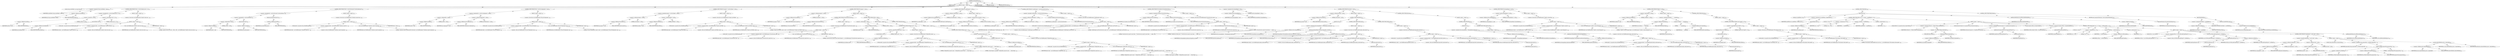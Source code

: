 digraph "validateAndExecute" {  
"111669149709" [label = <(METHOD,validateAndExecute)<SUB>284</SUB>> ]
"115964117004" [label = <(PARAM,this)<SUB>284</SUB>> ]
"25769803791" [label = <(BLOCK,&lt;empty&gt;,&lt;empty&gt;)<SUB>284</SUB>> ]
"94489280514" [label = <(LOCAL,String savedFileExt: java.lang.String)<SUB>285</SUB>> ]
"30064771110" [label = <(&lt;operator&gt;.assignment,String savedFileExt = fileext)<SUB>285</SUB>> ]
"68719476789" [label = <(IDENTIFIER,savedFileExt,String savedFileExt = fileext)<SUB>285</SUB>> ]
"30064771111" [label = <(&lt;operator&gt;.fieldAccess,this.fileext)<SUB>285</SUB>> ]
"68719476790" [label = <(IDENTIFIER,this,String savedFileExt = fileext)> ]
"55834574863" [label = <(FIELD_IDENTIFIER,fileext,fileext)<SUB>285</SUB>> ]
"47244640257" [label = <(CONTROL_STRUCTURE,IF,if (file == null &amp;&amp; filesets.size() == 0))<SUB>287</SUB>> ]
"30064771112" [label = <(&lt;operator&gt;.logicalAnd,file == null &amp;&amp; filesets.size() == 0)<SUB>287</SUB>> ]
"30064771113" [label = <(&lt;operator&gt;.equals,file == null)<SUB>287</SUB>> ]
"30064771114" [label = <(&lt;operator&gt;.fieldAccess,this.file)<SUB>287</SUB>> ]
"68719476791" [label = <(IDENTIFIER,this,file == null)> ]
"55834574864" [label = <(FIELD_IDENTIFIER,file,file)<SUB>287</SUB>> ]
"90194313219" [label = <(LITERAL,null,file == null)<SUB>287</SUB>> ]
"30064771115" [label = <(&lt;operator&gt;.equals,filesets.size() == 0)<SUB>287</SUB>> ]
"30064771116" [label = <(size,this.filesets.size())<SUB>287</SUB>> ]
"30064771117" [label = <(&lt;operator&gt;.fieldAccess,this.filesets)<SUB>287</SUB>> ]
"68719476792" [label = <(IDENTIFIER,this,this.filesets.size())> ]
"55834574865" [label = <(FIELD_IDENTIFIER,filesets,filesets)<SUB>287</SUB>> ]
"90194313220" [label = <(LITERAL,0,filesets.size() == 0)<SUB>287</SUB>> ]
"25769803792" [label = <(BLOCK,&lt;empty&gt;,&lt;empty&gt;)<SUB>287</SUB>> ]
"30064771118" [label = <(&lt;operator&gt;.throw,throw new BuildException(&quot;Specify at least one ...)<SUB>288</SUB>> ]
"25769803793" [label = <(BLOCK,&lt;empty&gt;,&lt;empty&gt;)<SUB>288</SUB>> ]
"94489280515" [label = <(LOCAL,$obj1: org.apache.tools.ant.BuildException)<SUB>288</SUB>> ]
"30064771119" [label = <(&lt;operator&gt;.assignment,$obj1 = new BuildException(&quot;Specify at least on...)<SUB>288</SUB>> ]
"68719476793" [label = <(IDENTIFIER,$obj1,$obj1 = new BuildException(&quot;Specify at least on...)<SUB>288</SUB>> ]
"30064771120" [label = <(&lt;operator&gt;.alloc,new BuildException(&quot;Specify at least one source...)<SUB>288</SUB>> ]
"30064771121" [label = <(&lt;init&gt;,new BuildException(&quot;Specify at least one source...)<SUB>288</SUB>> ]
"68719476794" [label = <(IDENTIFIER,$obj1,new BuildException(&quot;Specify at least one source...)<SUB>288</SUB>> ]
"90194313221" [label = <(LITERAL,&quot;Specify at least one source - a file or a file...,new BuildException(&quot;Specify at least one source...)<SUB>289</SUB>> ]
"68719476795" [label = <(IDENTIFIER,$obj1,&lt;empty&gt;)<SUB>288</SUB>> ]
"47244640258" [label = <(CONTROL_STRUCTURE,IF,if (file != null &amp;&amp; file.exists() &amp;&amp; file.isDirectory()))<SUB>292</SUB>> ]
"30064771122" [label = <(&lt;operator&gt;.logicalAnd,file != null &amp;&amp; file.exists() &amp;&amp; file.isDirecto...)<SUB>292</SUB>> ]
"30064771123" [label = <(&lt;operator&gt;.logicalAnd,file != null &amp;&amp; file.exists())<SUB>292</SUB>> ]
"30064771124" [label = <(&lt;operator&gt;.notEquals,file != null)<SUB>292</SUB>> ]
"30064771125" [label = <(&lt;operator&gt;.fieldAccess,this.file)<SUB>292</SUB>> ]
"68719476796" [label = <(IDENTIFIER,this,file != null)> ]
"55834574866" [label = <(FIELD_IDENTIFIER,file,file)<SUB>292</SUB>> ]
"90194313222" [label = <(LITERAL,null,file != null)<SUB>292</SUB>> ]
"30064771126" [label = <(exists,this.file.exists())<SUB>292</SUB>> ]
"30064771127" [label = <(&lt;operator&gt;.fieldAccess,this.file)<SUB>292</SUB>> ]
"68719476797" [label = <(IDENTIFIER,this,this.file.exists())> ]
"55834574867" [label = <(FIELD_IDENTIFIER,file,file)<SUB>292</SUB>> ]
"30064771128" [label = <(isDirectory,this.file.isDirectory())<SUB>292</SUB>> ]
"30064771129" [label = <(&lt;operator&gt;.fieldAccess,this.file)<SUB>292</SUB>> ]
"68719476798" [label = <(IDENTIFIER,this,this.file.isDirectory())> ]
"55834574868" [label = <(FIELD_IDENTIFIER,file,file)<SUB>292</SUB>> ]
"25769803794" [label = <(BLOCK,&lt;empty&gt;,&lt;empty&gt;)<SUB>292</SUB>> ]
"30064771130" [label = <(&lt;operator&gt;.throw,throw new BuildException(&quot;Checksum cannot be ge...)<SUB>293</SUB>> ]
"25769803795" [label = <(BLOCK,&lt;empty&gt;,&lt;empty&gt;)<SUB>293</SUB>> ]
"94489280516" [label = <(LOCAL,$obj2: org.apache.tools.ant.BuildException)<SUB>293</SUB>> ]
"30064771131" [label = <(&lt;operator&gt;.assignment,$obj2 = new BuildException(&quot;Checksum cannot be ...)<SUB>293</SUB>> ]
"68719476799" [label = <(IDENTIFIER,$obj2,$obj2 = new BuildException(&quot;Checksum cannot be ...)<SUB>293</SUB>> ]
"30064771132" [label = <(&lt;operator&gt;.alloc,new BuildException(&quot;Checksum cannot be generate...)<SUB>293</SUB>> ]
"30064771133" [label = <(&lt;init&gt;,new BuildException(&quot;Checksum cannot be generate...)<SUB>293</SUB>> ]
"68719476800" [label = <(IDENTIFIER,$obj2,new BuildException(&quot;Checksum cannot be generate...)<SUB>293</SUB>> ]
"90194313223" [label = <(LITERAL,&quot;Checksum cannot be generated for directories&quot;,new BuildException(&quot;Checksum cannot be generate...)<SUB>294</SUB>> ]
"68719476801" [label = <(IDENTIFIER,$obj2,&lt;empty&gt;)<SUB>293</SUB>> ]
"47244640259" [label = <(CONTROL_STRUCTURE,IF,if (file != null &amp;&amp; totalproperty != null))<SUB>297</SUB>> ]
"30064771134" [label = <(&lt;operator&gt;.logicalAnd,file != null &amp;&amp; totalproperty != null)<SUB>297</SUB>> ]
"30064771135" [label = <(&lt;operator&gt;.notEquals,file != null)<SUB>297</SUB>> ]
"30064771136" [label = <(&lt;operator&gt;.fieldAccess,this.file)<SUB>297</SUB>> ]
"68719476802" [label = <(IDENTIFIER,this,file != null)> ]
"55834574869" [label = <(FIELD_IDENTIFIER,file,file)<SUB>297</SUB>> ]
"90194313224" [label = <(LITERAL,null,file != null)<SUB>297</SUB>> ]
"30064771137" [label = <(&lt;operator&gt;.notEquals,totalproperty != null)<SUB>297</SUB>> ]
"30064771138" [label = <(&lt;operator&gt;.fieldAccess,this.totalproperty)<SUB>297</SUB>> ]
"68719476803" [label = <(IDENTIFIER,this,totalproperty != null)> ]
"55834574870" [label = <(FIELD_IDENTIFIER,totalproperty,totalproperty)<SUB>297</SUB>> ]
"90194313225" [label = <(LITERAL,null,totalproperty != null)<SUB>297</SUB>> ]
"25769803796" [label = <(BLOCK,&lt;empty&gt;,&lt;empty&gt;)<SUB>297</SUB>> ]
"30064771139" [label = <(&lt;operator&gt;.throw,throw new BuildException(&quot;File and Totalpropert...)<SUB>298</SUB>> ]
"25769803797" [label = <(BLOCK,&lt;empty&gt;,&lt;empty&gt;)<SUB>298</SUB>> ]
"94489280517" [label = <(LOCAL,$obj3: org.apache.tools.ant.BuildException)<SUB>298</SUB>> ]
"30064771140" [label = <(&lt;operator&gt;.assignment,$obj3 = new BuildException(&quot;File and Totalprope...)<SUB>298</SUB>> ]
"68719476804" [label = <(IDENTIFIER,$obj3,$obj3 = new BuildException(&quot;File and Totalprope...)<SUB>298</SUB>> ]
"30064771141" [label = <(&lt;operator&gt;.alloc,new BuildException(&quot;File and Totalproperty cann...)<SUB>298</SUB>> ]
"30064771142" [label = <(&lt;init&gt;,new BuildException(&quot;File and Totalproperty cann...)<SUB>298</SUB>> ]
"68719476805" [label = <(IDENTIFIER,$obj3,new BuildException(&quot;File and Totalproperty cann...)<SUB>298</SUB>> ]
"90194313226" [label = <(LITERAL,&quot;File and Totalproperty cannot co-exist.&quot;,new BuildException(&quot;File and Totalproperty cann...)<SUB>299</SUB>> ]
"68719476806" [label = <(IDENTIFIER,$obj3,&lt;empty&gt;)<SUB>298</SUB>> ]
"47244640260" [label = <(CONTROL_STRUCTURE,IF,if (property != null &amp;&amp; fileext != null))<SUB>302</SUB>> ]
"30064771143" [label = <(&lt;operator&gt;.logicalAnd,property != null &amp;&amp; fileext != null)<SUB>302</SUB>> ]
"30064771144" [label = <(&lt;operator&gt;.notEquals,property != null)<SUB>302</SUB>> ]
"30064771145" [label = <(&lt;operator&gt;.fieldAccess,this.property)<SUB>302</SUB>> ]
"68719476807" [label = <(IDENTIFIER,this,property != null)> ]
"55834574871" [label = <(FIELD_IDENTIFIER,property,property)<SUB>302</SUB>> ]
"90194313227" [label = <(LITERAL,null,property != null)<SUB>302</SUB>> ]
"30064771146" [label = <(&lt;operator&gt;.notEquals,fileext != null)<SUB>302</SUB>> ]
"30064771147" [label = <(&lt;operator&gt;.fieldAccess,this.fileext)<SUB>302</SUB>> ]
"68719476808" [label = <(IDENTIFIER,this,fileext != null)> ]
"55834574872" [label = <(FIELD_IDENTIFIER,fileext,fileext)<SUB>302</SUB>> ]
"90194313228" [label = <(LITERAL,null,fileext != null)<SUB>302</SUB>> ]
"25769803798" [label = <(BLOCK,&lt;empty&gt;,&lt;empty&gt;)<SUB>302</SUB>> ]
"30064771148" [label = <(&lt;operator&gt;.throw,throw new BuildException(&quot;Property and FileExt ...)<SUB>303</SUB>> ]
"25769803799" [label = <(BLOCK,&lt;empty&gt;,&lt;empty&gt;)<SUB>303</SUB>> ]
"94489280518" [label = <(LOCAL,$obj4: org.apache.tools.ant.BuildException)<SUB>303</SUB>> ]
"30064771149" [label = <(&lt;operator&gt;.assignment,$obj4 = new BuildException(&quot;Property and FileEx...)<SUB>303</SUB>> ]
"68719476809" [label = <(IDENTIFIER,$obj4,$obj4 = new BuildException(&quot;Property and FileEx...)<SUB>303</SUB>> ]
"30064771150" [label = <(&lt;operator&gt;.alloc,new BuildException(&quot;Property and FileExt cannot...)<SUB>303</SUB>> ]
"30064771151" [label = <(&lt;init&gt;,new BuildException(&quot;Property and FileExt cannot...)<SUB>303</SUB>> ]
"68719476810" [label = <(IDENTIFIER,$obj4,new BuildException(&quot;Property and FileExt cannot...)<SUB>303</SUB>> ]
"90194313229" [label = <(LITERAL,&quot;Property and FileExt cannot co-exist.&quot;,new BuildException(&quot;Property and FileExt cannot...)<SUB>304</SUB>> ]
"68719476811" [label = <(IDENTIFIER,$obj4,&lt;empty&gt;)<SUB>303</SUB>> ]
"47244640261" [label = <(CONTROL_STRUCTURE,IF,if (property != null))<SUB>307</SUB>> ]
"30064771152" [label = <(&lt;operator&gt;.notEquals,property != null)<SUB>307</SUB>> ]
"30064771153" [label = <(&lt;operator&gt;.fieldAccess,this.property)<SUB>307</SUB>> ]
"68719476812" [label = <(IDENTIFIER,this,property != null)> ]
"55834574873" [label = <(FIELD_IDENTIFIER,property,property)<SUB>307</SUB>> ]
"90194313230" [label = <(LITERAL,null,property != null)<SUB>307</SUB>> ]
"25769803800" [label = <(BLOCK,&lt;empty&gt;,&lt;empty&gt;)<SUB>307</SUB>> ]
"47244640262" [label = <(CONTROL_STRUCTURE,IF,if (this.forceOverwrite))<SUB>308</SUB>> ]
"30064771154" [label = <(&lt;operator&gt;.fieldAccess,this.forceOverwrite)<SUB>308</SUB>> ]
"68719476813" [label = <(IDENTIFIER,this,if (this.forceOverwrite))> ]
"55834574874" [label = <(FIELD_IDENTIFIER,forceOverwrite,forceOverwrite)<SUB>308</SUB>> ]
"25769803801" [label = <(BLOCK,&lt;empty&gt;,&lt;empty&gt;)<SUB>308</SUB>> ]
"30064771155" [label = <(&lt;operator&gt;.throw,throw new BuildException(&quot;ForceOverwrite cannot...)<SUB>309</SUB>> ]
"25769803802" [label = <(BLOCK,&lt;empty&gt;,&lt;empty&gt;)<SUB>309</SUB>> ]
"94489280519" [label = <(LOCAL,$obj5: org.apache.tools.ant.BuildException)<SUB>309</SUB>> ]
"30064771156" [label = <(&lt;operator&gt;.assignment,$obj5 = new BuildException(&quot;ForceOverwrite cann...)<SUB>309</SUB>> ]
"68719476814" [label = <(IDENTIFIER,$obj5,$obj5 = new BuildException(&quot;ForceOverwrite cann...)<SUB>309</SUB>> ]
"30064771157" [label = <(&lt;operator&gt;.alloc,new BuildException(&quot;ForceOverwrite cannot be us...)<SUB>309</SUB>> ]
"30064771158" [label = <(&lt;init&gt;,new BuildException(&quot;ForceOverwrite cannot be us...)<SUB>309</SUB>> ]
"68719476815" [label = <(IDENTIFIER,$obj5,new BuildException(&quot;ForceOverwrite cannot be us...)<SUB>309</SUB>> ]
"90194313231" [label = <(LITERAL,&quot;ForceOverwrite cannot be used when Property is...,new BuildException(&quot;ForceOverwrite cannot be us...)<SUB>310</SUB>> ]
"68719476816" [label = <(IDENTIFIER,$obj5,&lt;empty&gt;)<SUB>309</SUB>> ]
"47244640263" [label = <(CONTROL_STRUCTURE,IF,if (file != null))<SUB>313</SUB>> ]
"30064771159" [label = <(&lt;operator&gt;.notEquals,file != null)<SUB>313</SUB>> ]
"30064771160" [label = <(&lt;operator&gt;.fieldAccess,this.file)<SUB>313</SUB>> ]
"68719476817" [label = <(IDENTIFIER,this,file != null)> ]
"55834574875" [label = <(FIELD_IDENTIFIER,file,file)<SUB>313</SUB>> ]
"90194313232" [label = <(LITERAL,null,file != null)<SUB>313</SUB>> ]
"25769803803" [label = <(BLOCK,&lt;empty&gt;,&lt;empty&gt;)<SUB>313</SUB>> ]
"47244640264" [label = <(CONTROL_STRUCTURE,IF,if (filesets.size() &gt; 0))<SUB>314</SUB>> ]
"30064771161" [label = <(&lt;operator&gt;.greaterThan,filesets.size() &gt; 0)<SUB>314</SUB>> ]
"30064771162" [label = <(size,this.filesets.size())<SUB>314</SUB>> ]
"30064771163" [label = <(&lt;operator&gt;.fieldAccess,this.filesets)<SUB>314</SUB>> ]
"68719476818" [label = <(IDENTIFIER,this,this.filesets.size())> ]
"55834574876" [label = <(FIELD_IDENTIFIER,filesets,filesets)<SUB>314</SUB>> ]
"90194313233" [label = <(LITERAL,0,filesets.size() &gt; 0)<SUB>314</SUB>> ]
"25769803804" [label = <(BLOCK,&lt;empty&gt;,&lt;empty&gt;)<SUB>314</SUB>> ]
"30064771164" [label = <(&lt;operator&gt;.throw,throw new BuildException(&quot;Multiple files cannot...)<SUB>315</SUB>> ]
"25769803805" [label = <(BLOCK,&lt;empty&gt;,&lt;empty&gt;)<SUB>315</SUB>> ]
"94489280520" [label = <(LOCAL,$obj6: org.apache.tools.ant.BuildException)<SUB>315</SUB>> ]
"30064771165" [label = <(&lt;operator&gt;.assignment,$obj6 = new BuildException(&quot;Multiple files cann...)<SUB>315</SUB>> ]
"68719476819" [label = <(IDENTIFIER,$obj6,$obj6 = new BuildException(&quot;Multiple files cann...)<SUB>315</SUB>> ]
"30064771166" [label = <(&lt;operator&gt;.alloc,new BuildException(&quot;Multiple files cannot be us...)<SUB>315</SUB>> ]
"30064771167" [label = <(&lt;init&gt;,new BuildException(&quot;Multiple files cannot be us...)<SUB>315</SUB>> ]
"68719476820" [label = <(IDENTIFIER,$obj6,new BuildException(&quot;Multiple files cannot be us...)<SUB>315</SUB>> ]
"30064771168" [label = <(&lt;operator&gt;.addition,&quot;Multiple files cannot be used &quot; + &quot;when Proper...)<SUB>315</SUB>> ]
"90194313234" [label = <(LITERAL,&quot;Multiple files cannot be used &quot;,&quot;Multiple files cannot be used &quot; + &quot;when Proper...)<SUB>315</SUB>> ]
"90194313235" [label = <(LITERAL,&quot;when Property is specified&quot;,&quot;Multiple files cannot be used &quot; + &quot;when Proper...)<SUB>316</SUB>> ]
"68719476821" [label = <(IDENTIFIER,$obj6,&lt;empty&gt;)<SUB>315</SUB>> ]
"47244640265" [label = <(CONTROL_STRUCTURE,ELSE,else)<SUB>318</SUB>> ]
"25769803806" [label = <(BLOCK,&lt;empty&gt;,&lt;empty&gt;)<SUB>318</SUB>> ]
"47244640266" [label = <(CONTROL_STRUCTURE,IF,if (filesets.size() &gt; 1))<SUB>319</SUB>> ]
"30064771169" [label = <(&lt;operator&gt;.greaterThan,filesets.size() &gt; 1)<SUB>319</SUB>> ]
"30064771170" [label = <(size,this.filesets.size())<SUB>319</SUB>> ]
"30064771171" [label = <(&lt;operator&gt;.fieldAccess,this.filesets)<SUB>319</SUB>> ]
"68719476822" [label = <(IDENTIFIER,this,this.filesets.size())> ]
"55834574877" [label = <(FIELD_IDENTIFIER,filesets,filesets)<SUB>319</SUB>> ]
"90194313236" [label = <(LITERAL,1,filesets.size() &gt; 1)<SUB>319</SUB>> ]
"25769803807" [label = <(BLOCK,&lt;empty&gt;,&lt;empty&gt;)<SUB>319</SUB>> ]
"30064771172" [label = <(&lt;operator&gt;.throw,throw new BuildException(&quot;Multiple files cannot...)<SUB>320</SUB>> ]
"25769803808" [label = <(BLOCK,&lt;empty&gt;,&lt;empty&gt;)<SUB>320</SUB>> ]
"94489280521" [label = <(LOCAL,$obj7: org.apache.tools.ant.BuildException)<SUB>320</SUB>> ]
"30064771173" [label = <(&lt;operator&gt;.assignment,$obj7 = new BuildException(&quot;Multiple files cann...)<SUB>320</SUB>> ]
"68719476823" [label = <(IDENTIFIER,$obj7,$obj7 = new BuildException(&quot;Multiple files cann...)<SUB>320</SUB>> ]
"30064771174" [label = <(&lt;operator&gt;.alloc,new BuildException(&quot;Multiple files cannot be us...)<SUB>320</SUB>> ]
"30064771175" [label = <(&lt;init&gt;,new BuildException(&quot;Multiple files cannot be us...)<SUB>320</SUB>> ]
"68719476824" [label = <(IDENTIFIER,$obj7,new BuildException(&quot;Multiple files cannot be us...)<SUB>320</SUB>> ]
"30064771176" [label = <(&lt;operator&gt;.addition,&quot;Multiple files cannot be used &quot; + &quot;when Proper...)<SUB>320</SUB>> ]
"90194313237" [label = <(LITERAL,&quot;Multiple files cannot be used &quot;,&quot;Multiple files cannot be used &quot; + &quot;when Proper...)<SUB>320</SUB>> ]
"90194313238" [label = <(LITERAL,&quot;when Property is specified&quot;,&quot;Multiple files cannot be used &quot; + &quot;when Proper...)<SUB>321</SUB>> ]
"68719476825" [label = <(IDENTIFIER,$obj7,&lt;empty&gt;)<SUB>320</SUB>> ]
"47244640267" [label = <(CONTROL_STRUCTURE,IF,if (verifyProperty != null))<SUB>326</SUB>> ]
"30064771177" [label = <(&lt;operator&gt;.notEquals,verifyProperty != null)<SUB>326</SUB>> ]
"30064771178" [label = <(&lt;operator&gt;.fieldAccess,this.verifyProperty)<SUB>326</SUB>> ]
"68719476826" [label = <(IDENTIFIER,this,verifyProperty != null)> ]
"55834574878" [label = <(FIELD_IDENTIFIER,verifyProperty,verifyProperty)<SUB>326</SUB>> ]
"90194313239" [label = <(LITERAL,null,verifyProperty != null)<SUB>326</SUB>> ]
"25769803809" [label = <(BLOCK,&lt;empty&gt;,&lt;empty&gt;)<SUB>326</SUB>> ]
"30064771179" [label = <(&lt;operator&gt;.assignment,this.isCondition = true)<SUB>327</SUB>> ]
"30064771180" [label = <(&lt;operator&gt;.fieldAccess,this.isCondition)<SUB>327</SUB>> ]
"68719476827" [label = <(IDENTIFIER,this,this.isCondition = true)> ]
"55834574879" [label = <(FIELD_IDENTIFIER,isCondition,isCondition)<SUB>327</SUB>> ]
"90194313240" [label = <(LITERAL,true,this.isCondition = true)<SUB>327</SUB>> ]
"47244640268" [label = <(CONTROL_STRUCTURE,IF,if (verifyProperty != null &amp;&amp; forceOverwrite))<SUB>330</SUB>> ]
"30064771181" [label = <(&lt;operator&gt;.logicalAnd,verifyProperty != null &amp;&amp; forceOverwrite)<SUB>330</SUB>> ]
"30064771182" [label = <(&lt;operator&gt;.notEquals,verifyProperty != null)<SUB>330</SUB>> ]
"30064771183" [label = <(&lt;operator&gt;.fieldAccess,this.verifyProperty)<SUB>330</SUB>> ]
"68719476828" [label = <(IDENTIFIER,this,verifyProperty != null)> ]
"55834574880" [label = <(FIELD_IDENTIFIER,verifyProperty,verifyProperty)<SUB>330</SUB>> ]
"90194313241" [label = <(LITERAL,null,verifyProperty != null)<SUB>330</SUB>> ]
"30064771184" [label = <(&lt;operator&gt;.fieldAccess,this.forceOverwrite)<SUB>330</SUB>> ]
"68719476829" [label = <(IDENTIFIER,this,verifyProperty != null &amp;&amp; forceOverwrite)> ]
"55834574881" [label = <(FIELD_IDENTIFIER,forceOverwrite,forceOverwrite)<SUB>330</SUB>> ]
"25769803810" [label = <(BLOCK,&lt;empty&gt;,&lt;empty&gt;)<SUB>330</SUB>> ]
"30064771185" [label = <(&lt;operator&gt;.throw,throw new BuildException(&quot;VerifyProperty and Fo...)<SUB>331</SUB>> ]
"25769803811" [label = <(BLOCK,&lt;empty&gt;,&lt;empty&gt;)<SUB>331</SUB>> ]
"94489280522" [label = <(LOCAL,$obj8: org.apache.tools.ant.BuildException)<SUB>331</SUB>> ]
"30064771186" [label = <(&lt;operator&gt;.assignment,$obj8 = new BuildException(&quot;VerifyProperty and ...)<SUB>331</SUB>> ]
"68719476830" [label = <(IDENTIFIER,$obj8,$obj8 = new BuildException(&quot;VerifyProperty and ...)<SUB>331</SUB>> ]
"30064771187" [label = <(&lt;operator&gt;.alloc,new BuildException(&quot;VerifyProperty and ForceOve...)<SUB>331</SUB>> ]
"30064771188" [label = <(&lt;init&gt;,new BuildException(&quot;VerifyProperty and ForceOve...)<SUB>331</SUB>> ]
"68719476831" [label = <(IDENTIFIER,$obj8,new BuildException(&quot;VerifyProperty and ForceOve...)<SUB>331</SUB>> ]
"90194313242" [label = <(LITERAL,&quot;VerifyProperty and ForceOverwrite cannot co-ex...,new BuildException(&quot;VerifyProperty and ForceOve...)<SUB>332</SUB>> ]
"68719476832" [label = <(IDENTIFIER,$obj8,&lt;empty&gt;)<SUB>331</SUB>> ]
"47244640269" [label = <(CONTROL_STRUCTURE,IF,if (isCondition &amp;&amp; forceOverwrite))<SUB>335</SUB>> ]
"30064771189" [label = <(&lt;operator&gt;.logicalAnd,isCondition &amp;&amp; forceOverwrite)<SUB>335</SUB>> ]
"30064771190" [label = <(&lt;operator&gt;.fieldAccess,this.isCondition)<SUB>335</SUB>> ]
"68719476833" [label = <(IDENTIFIER,this,isCondition &amp;&amp; forceOverwrite)> ]
"55834574882" [label = <(FIELD_IDENTIFIER,isCondition,isCondition)<SUB>335</SUB>> ]
"30064771191" [label = <(&lt;operator&gt;.fieldAccess,this.forceOverwrite)<SUB>335</SUB>> ]
"68719476834" [label = <(IDENTIFIER,this,isCondition &amp;&amp; forceOverwrite)> ]
"55834574883" [label = <(FIELD_IDENTIFIER,forceOverwrite,forceOverwrite)<SUB>335</SUB>> ]
"25769803812" [label = <(BLOCK,&lt;empty&gt;,&lt;empty&gt;)<SUB>335</SUB>> ]
"30064771192" [label = <(&lt;operator&gt;.throw,throw new BuildException(&quot;ForceOverwrite cannot...)<SUB>336</SUB>> ]
"25769803813" [label = <(BLOCK,&lt;empty&gt;,&lt;empty&gt;)<SUB>336</SUB>> ]
"94489280523" [label = <(LOCAL,$obj9: org.apache.tools.ant.BuildException)<SUB>336</SUB>> ]
"30064771193" [label = <(&lt;operator&gt;.assignment,$obj9 = new BuildException(&quot;ForceOverwrite cann...)<SUB>336</SUB>> ]
"68719476835" [label = <(IDENTIFIER,$obj9,$obj9 = new BuildException(&quot;ForceOverwrite cann...)<SUB>336</SUB>> ]
"30064771194" [label = <(&lt;operator&gt;.alloc,new BuildException(&quot;ForceOverwrite cannot be us...)<SUB>336</SUB>> ]
"30064771195" [label = <(&lt;init&gt;,new BuildException(&quot;ForceOverwrite cannot be us...)<SUB>336</SUB>> ]
"68719476836" [label = <(IDENTIFIER,$obj9,new BuildException(&quot;ForceOverwrite cannot be us...)<SUB>336</SUB>> ]
"30064771196" [label = <(&lt;operator&gt;.addition,&quot;ForceOverwrite cannot be used when &quot; + &quot;condit...)<SUB>336</SUB>> ]
"90194313243" [label = <(LITERAL,&quot;ForceOverwrite cannot be used when &quot;,&quot;ForceOverwrite cannot be used when &quot; + &quot;condit...)<SUB>336</SUB>> ]
"90194313244" [label = <(LITERAL,&quot;conditions are being used.&quot;,&quot;ForceOverwrite cannot be used when &quot; + &quot;condit...)<SUB>337</SUB>> ]
"68719476837" [label = <(IDENTIFIER,$obj9,&lt;empty&gt;)<SUB>336</SUB>> ]
"30064771197" [label = <(&lt;operator&gt;.assignment,this.messageDigest = null)<SUB>340</SUB>> ]
"30064771198" [label = <(&lt;operator&gt;.fieldAccess,this.messageDigest)<SUB>340</SUB>> ]
"68719476838" [label = <(IDENTIFIER,this,this.messageDigest = null)> ]
"55834574884" [label = <(FIELD_IDENTIFIER,messageDigest,messageDigest)<SUB>340</SUB>> ]
"90194313245" [label = <(LITERAL,null,this.messageDigest = null)<SUB>340</SUB>> ]
"47244640270" [label = <(CONTROL_STRUCTURE,IF,if (provider != null))<SUB>341</SUB>> ]
"30064771199" [label = <(&lt;operator&gt;.notEquals,provider != null)<SUB>341</SUB>> ]
"30064771200" [label = <(&lt;operator&gt;.fieldAccess,this.provider)<SUB>341</SUB>> ]
"68719476839" [label = <(IDENTIFIER,this,provider != null)> ]
"55834574885" [label = <(FIELD_IDENTIFIER,provider,provider)<SUB>341</SUB>> ]
"90194313246" [label = <(LITERAL,null,provider != null)<SUB>341</SUB>> ]
"25769803814" [label = <(BLOCK,&lt;empty&gt;,&lt;empty&gt;)<SUB>341</SUB>> ]
"47244640271" [label = <(CONTROL_STRUCTURE,TRY,try)<SUB>342</SUB>> ]
"25769803815" [label = <(BLOCK,try,try)<SUB>342</SUB>> ]
"30064771201" [label = <(&lt;operator&gt;.assignment,this.messageDigest = MessageDigest.getInstance(...)<SUB>343</SUB>> ]
"30064771202" [label = <(&lt;operator&gt;.fieldAccess,this.messageDigest)<SUB>343</SUB>> ]
"68719476840" [label = <(IDENTIFIER,this,this.messageDigest = MessageDigest.getInstance(...)> ]
"55834574886" [label = <(FIELD_IDENTIFIER,messageDigest,messageDigest)<SUB>343</SUB>> ]
"30064771203" [label = <(getInstance,MessageDigest.getInstance(algorithm, provider))<SUB>343</SUB>> ]
"68719476841" [label = <(IDENTIFIER,MessageDigest,MessageDigest.getInstance(algorithm, provider))<SUB>343</SUB>> ]
"30064771204" [label = <(&lt;operator&gt;.fieldAccess,this.algorithm)<SUB>343</SUB>> ]
"68719476842" [label = <(IDENTIFIER,this,MessageDigest.getInstance(algorithm, provider))> ]
"55834574887" [label = <(FIELD_IDENTIFIER,algorithm,algorithm)<SUB>343</SUB>> ]
"30064771205" [label = <(&lt;operator&gt;.fieldAccess,this.provider)<SUB>343</SUB>> ]
"68719476843" [label = <(IDENTIFIER,this,MessageDigest.getInstance(algorithm, provider))> ]
"55834574888" [label = <(FIELD_IDENTIFIER,provider,provider)<SUB>343</SUB>> ]
"47244640272" [label = <(CONTROL_STRUCTURE,CATCH,catch)<SUB>344</SUB>> ]
"25769803816" [label = <(BLOCK,&lt;empty&gt;,&lt;empty&gt;)<SUB>344</SUB>> ]
"30064771206" [label = <(&lt;operator&gt;.throw,throw new BuildException(noalgo, getLocation());)<SUB>345</SUB>> ]
"25769803817" [label = <(BLOCK,&lt;empty&gt;,&lt;empty&gt;)<SUB>345</SUB>> ]
"94489280524" [label = <(LOCAL,$obj10: org.apache.tools.ant.BuildException)<SUB>345</SUB>> ]
"30064771207" [label = <(&lt;operator&gt;.assignment,$obj10 = new BuildException(noalgo, getLocation()))<SUB>345</SUB>> ]
"68719476844" [label = <(IDENTIFIER,$obj10,$obj10 = new BuildException(noalgo, getLocation()))<SUB>345</SUB>> ]
"30064771208" [label = <(&lt;operator&gt;.alloc,new BuildException(noalgo, getLocation()))<SUB>345</SUB>> ]
"30064771209" [label = <(&lt;init&gt;,new BuildException(noalgo, getLocation()))<SUB>345</SUB>> ]
"68719476845" [label = <(IDENTIFIER,$obj10,new BuildException(noalgo, getLocation()))<SUB>345</SUB>> ]
"68719476846" [label = <(IDENTIFIER,noalgo,new BuildException(noalgo, getLocation()))<SUB>345</SUB>> ]
"30064771210" [label = <(getLocation,getLocation())<SUB>345</SUB>> ]
"68719476749" [label = <(IDENTIFIER,this,getLocation())<SUB>345</SUB>> ]
"68719476847" [label = <(IDENTIFIER,$obj10,&lt;empty&gt;)<SUB>345</SUB>> ]
"47244640273" [label = <(CONTROL_STRUCTURE,CATCH,catch)<SUB>346</SUB>> ]
"25769803818" [label = <(BLOCK,&lt;empty&gt;,&lt;empty&gt;)<SUB>346</SUB>> ]
"30064771211" [label = <(&lt;operator&gt;.throw,throw new BuildException(noprovider, getLocatio...)<SUB>347</SUB>> ]
"25769803819" [label = <(BLOCK,&lt;empty&gt;,&lt;empty&gt;)<SUB>347</SUB>> ]
"94489280525" [label = <(LOCAL,$obj11: org.apache.tools.ant.BuildException)<SUB>347</SUB>> ]
"30064771212" [label = <(&lt;operator&gt;.assignment,$obj11 = new BuildException(noprovider, getLoca...)<SUB>347</SUB>> ]
"68719476848" [label = <(IDENTIFIER,$obj11,$obj11 = new BuildException(noprovider, getLoca...)<SUB>347</SUB>> ]
"30064771213" [label = <(&lt;operator&gt;.alloc,new BuildException(noprovider, getLocation()))<SUB>347</SUB>> ]
"30064771214" [label = <(&lt;init&gt;,new BuildException(noprovider, getLocation()))<SUB>347</SUB>> ]
"68719476849" [label = <(IDENTIFIER,$obj11,new BuildException(noprovider, getLocation()))<SUB>347</SUB>> ]
"68719476850" [label = <(IDENTIFIER,noprovider,new BuildException(noprovider, getLocation()))<SUB>347</SUB>> ]
"30064771215" [label = <(getLocation,getLocation())<SUB>347</SUB>> ]
"68719476750" [label = <(IDENTIFIER,this,getLocation())<SUB>347</SUB>> ]
"68719476851" [label = <(IDENTIFIER,$obj11,&lt;empty&gt;)<SUB>347</SUB>> ]
"47244640274" [label = <(CONTROL_STRUCTURE,ELSE,else)<SUB>349</SUB>> ]
"25769803820" [label = <(BLOCK,&lt;empty&gt;,&lt;empty&gt;)<SUB>349</SUB>> ]
"47244640275" [label = <(CONTROL_STRUCTURE,TRY,try)<SUB>350</SUB>> ]
"25769803821" [label = <(BLOCK,try,try)<SUB>350</SUB>> ]
"30064771216" [label = <(&lt;operator&gt;.assignment,this.messageDigest = MessageDigest.getInstance(...)<SUB>351</SUB>> ]
"30064771217" [label = <(&lt;operator&gt;.fieldAccess,this.messageDigest)<SUB>351</SUB>> ]
"68719476852" [label = <(IDENTIFIER,this,this.messageDigest = MessageDigest.getInstance(...)> ]
"55834574889" [label = <(FIELD_IDENTIFIER,messageDigest,messageDigest)<SUB>351</SUB>> ]
"30064771218" [label = <(getInstance,MessageDigest.getInstance(algorithm))<SUB>351</SUB>> ]
"68719476853" [label = <(IDENTIFIER,MessageDigest,MessageDigest.getInstance(algorithm))<SUB>351</SUB>> ]
"30064771219" [label = <(&lt;operator&gt;.fieldAccess,this.algorithm)<SUB>351</SUB>> ]
"68719476854" [label = <(IDENTIFIER,this,MessageDigest.getInstance(algorithm))> ]
"55834574890" [label = <(FIELD_IDENTIFIER,algorithm,algorithm)<SUB>351</SUB>> ]
"47244640276" [label = <(CONTROL_STRUCTURE,CATCH,catch)<SUB>352</SUB>> ]
"25769803822" [label = <(BLOCK,&lt;empty&gt;,&lt;empty&gt;)<SUB>352</SUB>> ]
"30064771220" [label = <(&lt;operator&gt;.throw,throw new BuildException(noalgo, getLocation());)<SUB>353</SUB>> ]
"25769803823" [label = <(BLOCK,&lt;empty&gt;,&lt;empty&gt;)<SUB>353</SUB>> ]
"94489280526" [label = <(LOCAL,$obj12: org.apache.tools.ant.BuildException)<SUB>353</SUB>> ]
"30064771221" [label = <(&lt;operator&gt;.assignment,$obj12 = new BuildException(noalgo, getLocation()))<SUB>353</SUB>> ]
"68719476855" [label = <(IDENTIFIER,$obj12,$obj12 = new BuildException(noalgo, getLocation()))<SUB>353</SUB>> ]
"30064771222" [label = <(&lt;operator&gt;.alloc,new BuildException(noalgo, getLocation()))<SUB>353</SUB>> ]
"30064771223" [label = <(&lt;init&gt;,new BuildException(noalgo, getLocation()))<SUB>353</SUB>> ]
"68719476856" [label = <(IDENTIFIER,$obj12,new BuildException(noalgo, getLocation()))<SUB>353</SUB>> ]
"68719476857" [label = <(IDENTIFIER,noalgo,new BuildException(noalgo, getLocation()))<SUB>353</SUB>> ]
"30064771224" [label = <(getLocation,getLocation())<SUB>353</SUB>> ]
"68719476751" [label = <(IDENTIFIER,this,getLocation())<SUB>353</SUB>> ]
"68719476858" [label = <(IDENTIFIER,$obj12,&lt;empty&gt;)<SUB>353</SUB>> ]
"47244640277" [label = <(CONTROL_STRUCTURE,IF,if (messageDigest == null))<SUB>357</SUB>> ]
"30064771225" [label = <(&lt;operator&gt;.equals,messageDigest == null)<SUB>357</SUB>> ]
"30064771226" [label = <(&lt;operator&gt;.fieldAccess,this.messageDigest)<SUB>357</SUB>> ]
"68719476859" [label = <(IDENTIFIER,this,messageDigest == null)> ]
"55834574891" [label = <(FIELD_IDENTIFIER,messageDigest,messageDigest)<SUB>357</SUB>> ]
"90194313247" [label = <(LITERAL,null,messageDigest == null)<SUB>357</SUB>> ]
"25769803824" [label = <(BLOCK,&lt;empty&gt;,&lt;empty&gt;)<SUB>357</SUB>> ]
"30064771227" [label = <(&lt;operator&gt;.throw,throw new BuildException(&quot;Unable to create Mess...)<SUB>358</SUB>> ]
"25769803825" [label = <(BLOCK,&lt;empty&gt;,&lt;empty&gt;)<SUB>358</SUB>> ]
"94489280527" [label = <(LOCAL,$obj13: org.apache.tools.ant.BuildException)<SUB>358</SUB>> ]
"30064771228" [label = <(&lt;operator&gt;.assignment,$obj13 = new BuildException(&quot;Unable to create M...)<SUB>358</SUB>> ]
"68719476860" [label = <(IDENTIFIER,$obj13,$obj13 = new BuildException(&quot;Unable to create M...)<SUB>358</SUB>> ]
"30064771229" [label = <(&lt;operator&gt;.alloc,new BuildException(&quot;Unable to create Message Di...)<SUB>358</SUB>> ]
"30064771230" [label = <(&lt;init&gt;,new BuildException(&quot;Unable to create Message Di...)<SUB>358</SUB>> ]
"68719476861" [label = <(IDENTIFIER,$obj13,new BuildException(&quot;Unable to create Message Di...)<SUB>358</SUB>> ]
"90194313248" [label = <(LITERAL,&quot;Unable to create Message Digest&quot;,new BuildException(&quot;Unable to create Message Di...)<SUB>358</SUB>> ]
"30064771231" [label = <(getLocation,getLocation())<SUB>359</SUB>> ]
"68719476752" [label = <(IDENTIFIER,this,getLocation())<SUB>359</SUB>> ]
"68719476862" [label = <(IDENTIFIER,$obj13,&lt;empty&gt;)<SUB>358</SUB>> ]
"47244640278" [label = <(CONTROL_STRUCTURE,IF,if (fileext == null))<SUB>362</SUB>> ]
"30064771232" [label = <(&lt;operator&gt;.equals,fileext == null)<SUB>362</SUB>> ]
"30064771233" [label = <(&lt;operator&gt;.fieldAccess,this.fileext)<SUB>362</SUB>> ]
"68719476863" [label = <(IDENTIFIER,this,fileext == null)> ]
"55834574892" [label = <(FIELD_IDENTIFIER,fileext,fileext)<SUB>362</SUB>> ]
"90194313249" [label = <(LITERAL,null,fileext == null)<SUB>362</SUB>> ]
"25769803826" [label = <(BLOCK,&lt;empty&gt;,&lt;empty&gt;)<SUB>362</SUB>> ]
"30064771234" [label = <(&lt;operator&gt;.assignment,this.fileext = &quot;.&quot; + algorithm)<SUB>363</SUB>> ]
"30064771235" [label = <(&lt;operator&gt;.fieldAccess,this.fileext)<SUB>363</SUB>> ]
"68719476864" [label = <(IDENTIFIER,this,this.fileext = &quot;.&quot; + algorithm)> ]
"55834574893" [label = <(FIELD_IDENTIFIER,fileext,fileext)<SUB>363</SUB>> ]
"30064771236" [label = <(&lt;operator&gt;.addition,&quot;.&quot; + algorithm)<SUB>363</SUB>> ]
"90194313250" [label = <(LITERAL,&quot;.&quot;,&quot;.&quot; + algorithm)<SUB>363</SUB>> ]
"30064771237" [label = <(&lt;operator&gt;.fieldAccess,this.algorithm)<SUB>363</SUB>> ]
"68719476865" [label = <(IDENTIFIER,this,&quot;.&quot; + algorithm)> ]
"55834574894" [label = <(FIELD_IDENTIFIER,algorithm,algorithm)<SUB>363</SUB>> ]
"47244640279" [label = <(CONTROL_STRUCTURE,ELSE,else)<SUB>364</SUB>> ]
"25769803827" [label = <(BLOCK,&lt;empty&gt;,&lt;empty&gt;)<SUB>364</SUB>> ]
"47244640280" [label = <(CONTROL_STRUCTURE,IF,if (fileext.trim().length() == 0))<SUB>364</SUB>> ]
"30064771238" [label = <(&lt;operator&gt;.equals,fileext.trim().length() == 0)<SUB>364</SUB>> ]
"30064771239" [label = <(length,this.fileext.trim().length())<SUB>364</SUB>> ]
"30064771240" [label = <(trim,this.fileext.trim())<SUB>364</SUB>> ]
"30064771241" [label = <(&lt;operator&gt;.fieldAccess,this.fileext)<SUB>364</SUB>> ]
"68719476866" [label = <(IDENTIFIER,this,this.fileext.trim())> ]
"55834574895" [label = <(FIELD_IDENTIFIER,fileext,fileext)<SUB>364</SUB>> ]
"90194313251" [label = <(LITERAL,0,fileext.trim().length() == 0)<SUB>364</SUB>> ]
"25769803828" [label = <(BLOCK,&lt;empty&gt;,&lt;empty&gt;)<SUB>364</SUB>> ]
"30064771242" [label = <(&lt;operator&gt;.throw,throw new BuildException(&quot;File extension when s...)<SUB>365</SUB>> ]
"25769803829" [label = <(BLOCK,&lt;empty&gt;,&lt;empty&gt;)<SUB>365</SUB>> ]
"94489280528" [label = <(LOCAL,$obj14: org.apache.tools.ant.BuildException)<SUB>365</SUB>> ]
"30064771243" [label = <(&lt;operator&gt;.assignment,$obj14 = new BuildException(&quot;File extension whe...)<SUB>365</SUB>> ]
"68719476867" [label = <(IDENTIFIER,$obj14,$obj14 = new BuildException(&quot;File extension whe...)<SUB>365</SUB>> ]
"30064771244" [label = <(&lt;operator&gt;.alloc,new BuildException(&quot;File extension when specifi...)<SUB>365</SUB>> ]
"30064771245" [label = <(&lt;init&gt;,new BuildException(&quot;File extension when specifi...)<SUB>365</SUB>> ]
"68719476868" [label = <(IDENTIFIER,$obj14,new BuildException(&quot;File extension when specifi...)<SUB>365</SUB>> ]
"90194313252" [label = <(LITERAL,&quot;File extension when specified must not be an e...,new BuildException(&quot;File extension when specifi...)<SUB>366</SUB>> ]
"68719476869" [label = <(IDENTIFIER,$obj14,&lt;empty&gt;)<SUB>365</SUB>> ]
"47244640281" [label = <(CONTROL_STRUCTURE,TRY,try)<SUB>369</SUB>> ]
"25769803830" [label = <(BLOCK,try,try)<SUB>369</SUB>> ]
"94489280529" [label = <(LOCAL,int sizeofFileSet: int)<SUB>370</SUB>> ]
"30064771246" [label = <(&lt;operator&gt;.assignment,int sizeofFileSet = filesets.size())<SUB>370</SUB>> ]
"68719476870" [label = <(IDENTIFIER,sizeofFileSet,int sizeofFileSet = filesets.size())<SUB>370</SUB>> ]
"30064771247" [label = <(size,this.filesets.size())<SUB>370</SUB>> ]
"30064771248" [label = <(&lt;operator&gt;.fieldAccess,this.filesets)<SUB>370</SUB>> ]
"68719476871" [label = <(IDENTIFIER,this,this.filesets.size())> ]
"55834574896" [label = <(FIELD_IDENTIFIER,filesets,filesets)<SUB>370</SUB>> ]
"47244640282" [label = <(CONTROL_STRUCTURE,FOR,for (int i = 0; Some(i &lt; sizeofFileSet); i++))<SUB>371</SUB>> ]
"94489280530" [label = <(LOCAL,int i: int)<SUB>371</SUB>> ]
"30064771249" [label = <(&lt;operator&gt;.assignment,int i = 0)<SUB>371</SUB>> ]
"68719476872" [label = <(IDENTIFIER,i,int i = 0)<SUB>371</SUB>> ]
"90194313253" [label = <(LITERAL,0,int i = 0)<SUB>371</SUB>> ]
"30064771250" [label = <(&lt;operator&gt;.lessThan,i &lt; sizeofFileSet)<SUB>371</SUB>> ]
"68719476873" [label = <(IDENTIFIER,i,i &lt; sizeofFileSet)<SUB>371</SUB>> ]
"68719476874" [label = <(IDENTIFIER,sizeofFileSet,i &lt; sizeofFileSet)<SUB>371</SUB>> ]
"30064771251" [label = <(&lt;operator&gt;.postIncrement,i++)<SUB>371</SUB>> ]
"68719476875" [label = <(IDENTIFIER,i,i++)<SUB>371</SUB>> ]
"25769803831" [label = <(BLOCK,&lt;empty&gt;,&lt;empty&gt;)<SUB>371</SUB>> ]
"94489280531" [label = <(LOCAL,FileSet fs: org.apache.tools.ant.types.FileSet)<SUB>372</SUB>> ]
"30064771252" [label = <(&lt;operator&gt;.assignment,FileSet fs = (FileSet) filesets.elementAt(i))<SUB>372</SUB>> ]
"68719476876" [label = <(IDENTIFIER,fs,FileSet fs = (FileSet) filesets.elementAt(i))<SUB>372</SUB>> ]
"30064771253" [label = <(&lt;operator&gt;.cast,(FileSet) filesets.elementAt(i))<SUB>372</SUB>> ]
"180388626432" [label = <(TYPE_REF,FileSet,FileSet)<SUB>372</SUB>> ]
"30064771254" [label = <(elementAt,this.filesets.elementAt(i))<SUB>372</SUB>> ]
"30064771255" [label = <(&lt;operator&gt;.fieldAccess,this.filesets)<SUB>372</SUB>> ]
"68719476877" [label = <(IDENTIFIER,this,this.filesets.elementAt(i))> ]
"55834574897" [label = <(FIELD_IDENTIFIER,filesets,filesets)<SUB>372</SUB>> ]
"68719476878" [label = <(IDENTIFIER,i,this.filesets.elementAt(i))<SUB>372</SUB>> ]
"94489280532" [label = <(LOCAL,DirectoryScanner ds: org.apache.tools.ant.DirectoryScanner)<SUB>373</SUB>> ]
"30064771256" [label = <(&lt;operator&gt;.assignment,DirectoryScanner ds = fs.getDirectoryScanner(ge...)<SUB>373</SUB>> ]
"68719476879" [label = <(IDENTIFIER,ds,DirectoryScanner ds = fs.getDirectoryScanner(ge...)<SUB>373</SUB>> ]
"30064771257" [label = <(getDirectoryScanner,getDirectoryScanner(getProject()))<SUB>373</SUB>> ]
"68719476880" [label = <(IDENTIFIER,fs,getDirectoryScanner(getProject()))<SUB>373</SUB>> ]
"30064771258" [label = <(getProject,getProject())<SUB>373</SUB>> ]
"68719476753" [label = <(IDENTIFIER,this,getProject())<SUB>373</SUB>> ]
"94489280533" [label = <(LOCAL,String[] srcFiles: java.lang.String[])<SUB>374</SUB>> ]
"30064771259" [label = <(&lt;operator&gt;.assignment,String[] srcFiles = ds.getIncludedFiles())<SUB>374</SUB>> ]
"68719476881" [label = <(IDENTIFIER,srcFiles,String[] srcFiles = ds.getIncludedFiles())<SUB>374</SUB>> ]
"30064771260" [label = <(getIncludedFiles,getIncludedFiles())<SUB>374</SUB>> ]
"68719476882" [label = <(IDENTIFIER,ds,getIncludedFiles())<SUB>374</SUB>> ]
"47244640283" [label = <(CONTROL_STRUCTURE,FOR,for (int j = 0; Some(j &lt; srcFiles.length); j++))<SUB>375</SUB>> ]
"94489280534" [label = <(LOCAL,int j: int)<SUB>375</SUB>> ]
"30064771261" [label = <(&lt;operator&gt;.assignment,int j = 0)<SUB>375</SUB>> ]
"68719476883" [label = <(IDENTIFIER,j,int j = 0)<SUB>375</SUB>> ]
"90194313254" [label = <(LITERAL,0,int j = 0)<SUB>375</SUB>> ]
"30064771262" [label = <(&lt;operator&gt;.lessThan,j &lt; srcFiles.length)<SUB>375</SUB>> ]
"68719476884" [label = <(IDENTIFIER,j,j &lt; srcFiles.length)<SUB>375</SUB>> ]
"30064771263" [label = <(&lt;operator&gt;.fieldAccess,srcFiles.length)<SUB>375</SUB>> ]
"68719476885" [label = <(IDENTIFIER,srcFiles,j &lt; srcFiles.length)<SUB>375</SUB>> ]
"55834574898" [label = <(FIELD_IDENTIFIER,length,length)<SUB>375</SUB>> ]
"30064771264" [label = <(&lt;operator&gt;.postIncrement,j++)<SUB>375</SUB>> ]
"68719476886" [label = <(IDENTIFIER,j,j++)<SUB>375</SUB>> ]
"25769803832" [label = <(BLOCK,&lt;empty&gt;,&lt;empty&gt;)<SUB>375</SUB>> ]
"94489280535" [label = <(LOCAL,File src: java.io.File)<SUB>376</SUB>> ]
"30064771265" [label = <(&lt;operator&gt;.assignment,File src = new File(fs.getDir(getProject()), sr...)<SUB>376</SUB>> ]
"68719476887" [label = <(IDENTIFIER,src,File src = new File(fs.getDir(getProject()), sr...)<SUB>376</SUB>> ]
"30064771266" [label = <(&lt;operator&gt;.alloc,new File(fs.getDir(getProject()), srcFiles[j]))<SUB>376</SUB>> ]
"30064771267" [label = <(&lt;init&gt;,new File(fs.getDir(getProject()), srcFiles[j]))<SUB>376</SUB>> ]
"68719476888" [label = <(IDENTIFIER,src,new File(fs.getDir(getProject()), srcFiles[j]))<SUB>376</SUB>> ]
"30064771268" [label = <(getDir,getDir(getProject()))<SUB>376</SUB>> ]
"68719476889" [label = <(IDENTIFIER,fs,getDir(getProject()))<SUB>376</SUB>> ]
"30064771269" [label = <(getProject,getProject())<SUB>376</SUB>> ]
"68719476754" [label = <(IDENTIFIER,this,getProject())<SUB>376</SUB>> ]
"30064771270" [label = <(&lt;operator&gt;.indexAccess,srcFiles[j])<SUB>376</SUB>> ]
"68719476890" [label = <(IDENTIFIER,srcFiles,new File(fs.getDir(getProject()), srcFiles[j]))<SUB>376</SUB>> ]
"68719476891" [label = <(IDENTIFIER,j,new File(fs.getDir(getProject()), srcFiles[j]))<SUB>376</SUB>> ]
"47244640284" [label = <(CONTROL_STRUCTURE,IF,if (totalproperty != null || todir != null))<SUB>377</SUB>> ]
"30064771271" [label = <(&lt;operator&gt;.logicalOr,totalproperty != null || todir != null)<SUB>377</SUB>> ]
"30064771272" [label = <(&lt;operator&gt;.notEquals,totalproperty != null)<SUB>377</SUB>> ]
"30064771273" [label = <(&lt;operator&gt;.fieldAccess,this.totalproperty)<SUB>377</SUB>> ]
"68719476892" [label = <(IDENTIFIER,this,totalproperty != null)> ]
"55834574899" [label = <(FIELD_IDENTIFIER,totalproperty,totalproperty)<SUB>377</SUB>> ]
"90194313255" [label = <(LITERAL,null,totalproperty != null)<SUB>377</SUB>> ]
"30064771274" [label = <(&lt;operator&gt;.notEquals,todir != null)<SUB>377</SUB>> ]
"30064771275" [label = <(&lt;operator&gt;.fieldAccess,this.todir)<SUB>377</SUB>> ]
"68719476893" [label = <(IDENTIFIER,this,todir != null)> ]
"55834574900" [label = <(FIELD_IDENTIFIER,todir,todir)<SUB>377</SUB>> ]
"90194313256" [label = <(LITERAL,null,todir != null)<SUB>377</SUB>> ]
"25769803833" [label = <(BLOCK,&lt;empty&gt;,&lt;empty&gt;)<SUB>377</SUB>> ]
"94489280536" [label = <(LOCAL,String relativePath: java.lang.String)<SUB>381</SUB>> ]
"30064771276" [label = <(&lt;operator&gt;.assignment,String relativePath = srcFiles[j].replace(File....)<SUB>381</SUB>> ]
"68719476894" [label = <(IDENTIFIER,relativePath,String relativePath = srcFiles[j].replace(File....)<SUB>381</SUB>> ]
"30064771277" [label = <(replace,srcFiles[j].replace(File.separatorChar, '/'))<SUB>381</SUB>> ]
"30064771278" [label = <(&lt;operator&gt;.indexAccess,srcFiles[j])<SUB>381</SUB>> ]
"68719476895" [label = <(IDENTIFIER,srcFiles,srcFiles[j].replace(File.separatorChar, '/'))<SUB>381</SUB>> ]
"68719476896" [label = <(IDENTIFIER,j,srcFiles[j].replace(File.separatorChar, '/'))<SUB>381</SUB>> ]
"30064771279" [label = <(&lt;operator&gt;.fieldAccess,File.separatorChar)<SUB>381</SUB>> ]
"68719476897" [label = <(IDENTIFIER,File,srcFiles[j].replace(File.separatorChar, '/'))<SUB>381</SUB>> ]
"55834574901" [label = <(FIELD_IDENTIFIER,separatorChar,separatorChar)<SUB>381</SUB>> ]
"90194313257" [label = <(LITERAL,'/',srcFiles[j].replace(File.separatorChar, '/'))<SUB>381</SUB>> ]
"30064771280" [label = <(put,this.relativeFilePaths.put(src, relativePath))<SUB>382</SUB>> ]
"30064771281" [label = <(&lt;operator&gt;.fieldAccess,this.relativeFilePaths)<SUB>382</SUB>> ]
"68719476898" [label = <(IDENTIFIER,this,this.relativeFilePaths.put(src, relativePath))> ]
"55834574902" [label = <(FIELD_IDENTIFIER,relativeFilePaths,relativeFilePaths)<SUB>382</SUB>> ]
"68719476899" [label = <(IDENTIFIER,src,this.relativeFilePaths.put(src, relativePath))<SUB>382</SUB>> ]
"68719476900" [label = <(IDENTIFIER,relativePath,this.relativeFilePaths.put(src, relativePath))<SUB>382</SUB>> ]
"30064771282" [label = <(addToIncludeFileMap,this.addToIncludeFileMap(src))<SUB>384</SUB>> ]
"68719476755" [label = <(IDENTIFIER,this,this.addToIncludeFileMap(src))<SUB>384</SUB>> ]
"68719476901" [label = <(IDENTIFIER,src,this.addToIncludeFileMap(src))<SUB>384</SUB>> ]
"30064771283" [label = <(addToIncludeFileMap,this.addToIncludeFileMap(file))<SUB>388</SUB>> ]
"68719476756" [label = <(IDENTIFIER,this,this.addToIncludeFileMap(file))<SUB>388</SUB>> ]
"30064771284" [label = <(&lt;operator&gt;.fieldAccess,this.file)<SUB>388</SUB>> ]
"68719476902" [label = <(IDENTIFIER,this,this.addToIncludeFileMap(file))> ]
"55834574903" [label = <(FIELD_IDENTIFIER,file,file)<SUB>388</SUB>> ]
"146028888065" [label = <(RETURN,return generateChecksums();,return generateChecksums();)<SUB>390</SUB>> ]
"30064771285" [label = <(generateChecksums,this.generateChecksums())<SUB>390</SUB>> ]
"68719476757" [label = <(IDENTIFIER,this,this.generateChecksums())<SUB>390</SUB>> ]
"47244640285" [label = <(CONTROL_STRUCTURE,FINALLY,finally)<SUB>391</SUB>> ]
"25769803834" [label = <(BLOCK,finally,finally)<SUB>391</SUB>> ]
"30064771286" [label = <(&lt;operator&gt;.assignment,this.fileext = savedFileExt)<SUB>392</SUB>> ]
"30064771287" [label = <(&lt;operator&gt;.fieldAccess,this.fileext)<SUB>392</SUB>> ]
"68719476903" [label = <(IDENTIFIER,this,this.fileext = savedFileExt)> ]
"55834574904" [label = <(FIELD_IDENTIFIER,fileext,fileext)<SUB>392</SUB>> ]
"68719476904" [label = <(IDENTIFIER,savedFileExt,this.fileext = savedFileExt)<SUB>392</SUB>> ]
"30064771288" [label = <(clear,this.includeFileMap.clear())<SUB>393</SUB>> ]
"30064771289" [label = <(&lt;operator&gt;.fieldAccess,this.includeFileMap)<SUB>393</SUB>> ]
"68719476905" [label = <(IDENTIFIER,this,this.includeFileMap.clear())> ]
"55834574905" [label = <(FIELD_IDENTIFIER,includeFileMap,includeFileMap)<SUB>393</SUB>> ]
"133143986218" [label = <(MODIFIER,PRIVATE)> ]
"133143986219" [label = <(MODIFIER,VIRTUAL)> ]
"128849018893" [label = <(METHOD_RETURN,boolean)<SUB>284</SUB>> ]
  "111669149709" -> "115964117004"  [ label = "AST: "] 
  "111669149709" -> "25769803791"  [ label = "AST: "] 
  "111669149709" -> "133143986218"  [ label = "AST: "] 
  "111669149709" -> "133143986219"  [ label = "AST: "] 
  "111669149709" -> "128849018893"  [ label = "AST: "] 
  "25769803791" -> "94489280514"  [ label = "AST: "] 
  "25769803791" -> "30064771110"  [ label = "AST: "] 
  "25769803791" -> "47244640257"  [ label = "AST: "] 
  "25769803791" -> "47244640258"  [ label = "AST: "] 
  "25769803791" -> "47244640259"  [ label = "AST: "] 
  "25769803791" -> "47244640260"  [ label = "AST: "] 
  "25769803791" -> "47244640261"  [ label = "AST: "] 
  "25769803791" -> "47244640267"  [ label = "AST: "] 
  "25769803791" -> "47244640268"  [ label = "AST: "] 
  "25769803791" -> "47244640269"  [ label = "AST: "] 
  "25769803791" -> "30064771197"  [ label = "AST: "] 
  "25769803791" -> "47244640270"  [ label = "AST: "] 
  "25769803791" -> "47244640277"  [ label = "AST: "] 
  "25769803791" -> "47244640278"  [ label = "AST: "] 
  "25769803791" -> "47244640281"  [ label = "AST: "] 
  "30064771110" -> "68719476789"  [ label = "AST: "] 
  "30064771110" -> "30064771111"  [ label = "AST: "] 
  "30064771111" -> "68719476790"  [ label = "AST: "] 
  "30064771111" -> "55834574863"  [ label = "AST: "] 
  "47244640257" -> "30064771112"  [ label = "AST: "] 
  "47244640257" -> "25769803792"  [ label = "AST: "] 
  "30064771112" -> "30064771113"  [ label = "AST: "] 
  "30064771112" -> "30064771115"  [ label = "AST: "] 
  "30064771113" -> "30064771114"  [ label = "AST: "] 
  "30064771113" -> "90194313219"  [ label = "AST: "] 
  "30064771114" -> "68719476791"  [ label = "AST: "] 
  "30064771114" -> "55834574864"  [ label = "AST: "] 
  "30064771115" -> "30064771116"  [ label = "AST: "] 
  "30064771115" -> "90194313220"  [ label = "AST: "] 
  "30064771116" -> "30064771117"  [ label = "AST: "] 
  "30064771117" -> "68719476792"  [ label = "AST: "] 
  "30064771117" -> "55834574865"  [ label = "AST: "] 
  "25769803792" -> "30064771118"  [ label = "AST: "] 
  "30064771118" -> "25769803793"  [ label = "AST: "] 
  "25769803793" -> "94489280515"  [ label = "AST: "] 
  "25769803793" -> "30064771119"  [ label = "AST: "] 
  "25769803793" -> "30064771121"  [ label = "AST: "] 
  "25769803793" -> "68719476795"  [ label = "AST: "] 
  "30064771119" -> "68719476793"  [ label = "AST: "] 
  "30064771119" -> "30064771120"  [ label = "AST: "] 
  "30064771121" -> "68719476794"  [ label = "AST: "] 
  "30064771121" -> "90194313221"  [ label = "AST: "] 
  "47244640258" -> "30064771122"  [ label = "AST: "] 
  "47244640258" -> "25769803794"  [ label = "AST: "] 
  "30064771122" -> "30064771123"  [ label = "AST: "] 
  "30064771122" -> "30064771128"  [ label = "AST: "] 
  "30064771123" -> "30064771124"  [ label = "AST: "] 
  "30064771123" -> "30064771126"  [ label = "AST: "] 
  "30064771124" -> "30064771125"  [ label = "AST: "] 
  "30064771124" -> "90194313222"  [ label = "AST: "] 
  "30064771125" -> "68719476796"  [ label = "AST: "] 
  "30064771125" -> "55834574866"  [ label = "AST: "] 
  "30064771126" -> "30064771127"  [ label = "AST: "] 
  "30064771127" -> "68719476797"  [ label = "AST: "] 
  "30064771127" -> "55834574867"  [ label = "AST: "] 
  "30064771128" -> "30064771129"  [ label = "AST: "] 
  "30064771129" -> "68719476798"  [ label = "AST: "] 
  "30064771129" -> "55834574868"  [ label = "AST: "] 
  "25769803794" -> "30064771130"  [ label = "AST: "] 
  "30064771130" -> "25769803795"  [ label = "AST: "] 
  "25769803795" -> "94489280516"  [ label = "AST: "] 
  "25769803795" -> "30064771131"  [ label = "AST: "] 
  "25769803795" -> "30064771133"  [ label = "AST: "] 
  "25769803795" -> "68719476801"  [ label = "AST: "] 
  "30064771131" -> "68719476799"  [ label = "AST: "] 
  "30064771131" -> "30064771132"  [ label = "AST: "] 
  "30064771133" -> "68719476800"  [ label = "AST: "] 
  "30064771133" -> "90194313223"  [ label = "AST: "] 
  "47244640259" -> "30064771134"  [ label = "AST: "] 
  "47244640259" -> "25769803796"  [ label = "AST: "] 
  "30064771134" -> "30064771135"  [ label = "AST: "] 
  "30064771134" -> "30064771137"  [ label = "AST: "] 
  "30064771135" -> "30064771136"  [ label = "AST: "] 
  "30064771135" -> "90194313224"  [ label = "AST: "] 
  "30064771136" -> "68719476802"  [ label = "AST: "] 
  "30064771136" -> "55834574869"  [ label = "AST: "] 
  "30064771137" -> "30064771138"  [ label = "AST: "] 
  "30064771137" -> "90194313225"  [ label = "AST: "] 
  "30064771138" -> "68719476803"  [ label = "AST: "] 
  "30064771138" -> "55834574870"  [ label = "AST: "] 
  "25769803796" -> "30064771139"  [ label = "AST: "] 
  "30064771139" -> "25769803797"  [ label = "AST: "] 
  "25769803797" -> "94489280517"  [ label = "AST: "] 
  "25769803797" -> "30064771140"  [ label = "AST: "] 
  "25769803797" -> "30064771142"  [ label = "AST: "] 
  "25769803797" -> "68719476806"  [ label = "AST: "] 
  "30064771140" -> "68719476804"  [ label = "AST: "] 
  "30064771140" -> "30064771141"  [ label = "AST: "] 
  "30064771142" -> "68719476805"  [ label = "AST: "] 
  "30064771142" -> "90194313226"  [ label = "AST: "] 
  "47244640260" -> "30064771143"  [ label = "AST: "] 
  "47244640260" -> "25769803798"  [ label = "AST: "] 
  "30064771143" -> "30064771144"  [ label = "AST: "] 
  "30064771143" -> "30064771146"  [ label = "AST: "] 
  "30064771144" -> "30064771145"  [ label = "AST: "] 
  "30064771144" -> "90194313227"  [ label = "AST: "] 
  "30064771145" -> "68719476807"  [ label = "AST: "] 
  "30064771145" -> "55834574871"  [ label = "AST: "] 
  "30064771146" -> "30064771147"  [ label = "AST: "] 
  "30064771146" -> "90194313228"  [ label = "AST: "] 
  "30064771147" -> "68719476808"  [ label = "AST: "] 
  "30064771147" -> "55834574872"  [ label = "AST: "] 
  "25769803798" -> "30064771148"  [ label = "AST: "] 
  "30064771148" -> "25769803799"  [ label = "AST: "] 
  "25769803799" -> "94489280518"  [ label = "AST: "] 
  "25769803799" -> "30064771149"  [ label = "AST: "] 
  "25769803799" -> "30064771151"  [ label = "AST: "] 
  "25769803799" -> "68719476811"  [ label = "AST: "] 
  "30064771149" -> "68719476809"  [ label = "AST: "] 
  "30064771149" -> "30064771150"  [ label = "AST: "] 
  "30064771151" -> "68719476810"  [ label = "AST: "] 
  "30064771151" -> "90194313229"  [ label = "AST: "] 
  "47244640261" -> "30064771152"  [ label = "AST: "] 
  "47244640261" -> "25769803800"  [ label = "AST: "] 
  "30064771152" -> "30064771153"  [ label = "AST: "] 
  "30064771152" -> "90194313230"  [ label = "AST: "] 
  "30064771153" -> "68719476812"  [ label = "AST: "] 
  "30064771153" -> "55834574873"  [ label = "AST: "] 
  "25769803800" -> "47244640262"  [ label = "AST: "] 
  "25769803800" -> "47244640263"  [ label = "AST: "] 
  "47244640262" -> "30064771154"  [ label = "AST: "] 
  "47244640262" -> "25769803801"  [ label = "AST: "] 
  "30064771154" -> "68719476813"  [ label = "AST: "] 
  "30064771154" -> "55834574874"  [ label = "AST: "] 
  "25769803801" -> "30064771155"  [ label = "AST: "] 
  "30064771155" -> "25769803802"  [ label = "AST: "] 
  "25769803802" -> "94489280519"  [ label = "AST: "] 
  "25769803802" -> "30064771156"  [ label = "AST: "] 
  "25769803802" -> "30064771158"  [ label = "AST: "] 
  "25769803802" -> "68719476816"  [ label = "AST: "] 
  "30064771156" -> "68719476814"  [ label = "AST: "] 
  "30064771156" -> "30064771157"  [ label = "AST: "] 
  "30064771158" -> "68719476815"  [ label = "AST: "] 
  "30064771158" -> "90194313231"  [ label = "AST: "] 
  "47244640263" -> "30064771159"  [ label = "AST: "] 
  "47244640263" -> "25769803803"  [ label = "AST: "] 
  "47244640263" -> "47244640265"  [ label = "AST: "] 
  "30064771159" -> "30064771160"  [ label = "AST: "] 
  "30064771159" -> "90194313232"  [ label = "AST: "] 
  "30064771160" -> "68719476817"  [ label = "AST: "] 
  "30064771160" -> "55834574875"  [ label = "AST: "] 
  "25769803803" -> "47244640264"  [ label = "AST: "] 
  "47244640264" -> "30064771161"  [ label = "AST: "] 
  "47244640264" -> "25769803804"  [ label = "AST: "] 
  "30064771161" -> "30064771162"  [ label = "AST: "] 
  "30064771161" -> "90194313233"  [ label = "AST: "] 
  "30064771162" -> "30064771163"  [ label = "AST: "] 
  "30064771163" -> "68719476818"  [ label = "AST: "] 
  "30064771163" -> "55834574876"  [ label = "AST: "] 
  "25769803804" -> "30064771164"  [ label = "AST: "] 
  "30064771164" -> "25769803805"  [ label = "AST: "] 
  "25769803805" -> "94489280520"  [ label = "AST: "] 
  "25769803805" -> "30064771165"  [ label = "AST: "] 
  "25769803805" -> "30064771167"  [ label = "AST: "] 
  "25769803805" -> "68719476821"  [ label = "AST: "] 
  "30064771165" -> "68719476819"  [ label = "AST: "] 
  "30064771165" -> "30064771166"  [ label = "AST: "] 
  "30064771167" -> "68719476820"  [ label = "AST: "] 
  "30064771167" -> "30064771168"  [ label = "AST: "] 
  "30064771168" -> "90194313234"  [ label = "AST: "] 
  "30064771168" -> "90194313235"  [ label = "AST: "] 
  "47244640265" -> "25769803806"  [ label = "AST: "] 
  "25769803806" -> "47244640266"  [ label = "AST: "] 
  "47244640266" -> "30064771169"  [ label = "AST: "] 
  "47244640266" -> "25769803807"  [ label = "AST: "] 
  "30064771169" -> "30064771170"  [ label = "AST: "] 
  "30064771169" -> "90194313236"  [ label = "AST: "] 
  "30064771170" -> "30064771171"  [ label = "AST: "] 
  "30064771171" -> "68719476822"  [ label = "AST: "] 
  "30064771171" -> "55834574877"  [ label = "AST: "] 
  "25769803807" -> "30064771172"  [ label = "AST: "] 
  "30064771172" -> "25769803808"  [ label = "AST: "] 
  "25769803808" -> "94489280521"  [ label = "AST: "] 
  "25769803808" -> "30064771173"  [ label = "AST: "] 
  "25769803808" -> "30064771175"  [ label = "AST: "] 
  "25769803808" -> "68719476825"  [ label = "AST: "] 
  "30064771173" -> "68719476823"  [ label = "AST: "] 
  "30064771173" -> "30064771174"  [ label = "AST: "] 
  "30064771175" -> "68719476824"  [ label = "AST: "] 
  "30064771175" -> "30064771176"  [ label = "AST: "] 
  "30064771176" -> "90194313237"  [ label = "AST: "] 
  "30064771176" -> "90194313238"  [ label = "AST: "] 
  "47244640267" -> "30064771177"  [ label = "AST: "] 
  "47244640267" -> "25769803809"  [ label = "AST: "] 
  "30064771177" -> "30064771178"  [ label = "AST: "] 
  "30064771177" -> "90194313239"  [ label = "AST: "] 
  "30064771178" -> "68719476826"  [ label = "AST: "] 
  "30064771178" -> "55834574878"  [ label = "AST: "] 
  "25769803809" -> "30064771179"  [ label = "AST: "] 
  "30064771179" -> "30064771180"  [ label = "AST: "] 
  "30064771179" -> "90194313240"  [ label = "AST: "] 
  "30064771180" -> "68719476827"  [ label = "AST: "] 
  "30064771180" -> "55834574879"  [ label = "AST: "] 
  "47244640268" -> "30064771181"  [ label = "AST: "] 
  "47244640268" -> "25769803810"  [ label = "AST: "] 
  "30064771181" -> "30064771182"  [ label = "AST: "] 
  "30064771181" -> "30064771184"  [ label = "AST: "] 
  "30064771182" -> "30064771183"  [ label = "AST: "] 
  "30064771182" -> "90194313241"  [ label = "AST: "] 
  "30064771183" -> "68719476828"  [ label = "AST: "] 
  "30064771183" -> "55834574880"  [ label = "AST: "] 
  "30064771184" -> "68719476829"  [ label = "AST: "] 
  "30064771184" -> "55834574881"  [ label = "AST: "] 
  "25769803810" -> "30064771185"  [ label = "AST: "] 
  "30064771185" -> "25769803811"  [ label = "AST: "] 
  "25769803811" -> "94489280522"  [ label = "AST: "] 
  "25769803811" -> "30064771186"  [ label = "AST: "] 
  "25769803811" -> "30064771188"  [ label = "AST: "] 
  "25769803811" -> "68719476832"  [ label = "AST: "] 
  "30064771186" -> "68719476830"  [ label = "AST: "] 
  "30064771186" -> "30064771187"  [ label = "AST: "] 
  "30064771188" -> "68719476831"  [ label = "AST: "] 
  "30064771188" -> "90194313242"  [ label = "AST: "] 
  "47244640269" -> "30064771189"  [ label = "AST: "] 
  "47244640269" -> "25769803812"  [ label = "AST: "] 
  "30064771189" -> "30064771190"  [ label = "AST: "] 
  "30064771189" -> "30064771191"  [ label = "AST: "] 
  "30064771190" -> "68719476833"  [ label = "AST: "] 
  "30064771190" -> "55834574882"  [ label = "AST: "] 
  "30064771191" -> "68719476834"  [ label = "AST: "] 
  "30064771191" -> "55834574883"  [ label = "AST: "] 
  "25769803812" -> "30064771192"  [ label = "AST: "] 
  "30064771192" -> "25769803813"  [ label = "AST: "] 
  "25769803813" -> "94489280523"  [ label = "AST: "] 
  "25769803813" -> "30064771193"  [ label = "AST: "] 
  "25769803813" -> "30064771195"  [ label = "AST: "] 
  "25769803813" -> "68719476837"  [ label = "AST: "] 
  "30064771193" -> "68719476835"  [ label = "AST: "] 
  "30064771193" -> "30064771194"  [ label = "AST: "] 
  "30064771195" -> "68719476836"  [ label = "AST: "] 
  "30064771195" -> "30064771196"  [ label = "AST: "] 
  "30064771196" -> "90194313243"  [ label = "AST: "] 
  "30064771196" -> "90194313244"  [ label = "AST: "] 
  "30064771197" -> "30064771198"  [ label = "AST: "] 
  "30064771197" -> "90194313245"  [ label = "AST: "] 
  "30064771198" -> "68719476838"  [ label = "AST: "] 
  "30064771198" -> "55834574884"  [ label = "AST: "] 
  "47244640270" -> "30064771199"  [ label = "AST: "] 
  "47244640270" -> "25769803814"  [ label = "AST: "] 
  "47244640270" -> "47244640274"  [ label = "AST: "] 
  "30064771199" -> "30064771200"  [ label = "AST: "] 
  "30064771199" -> "90194313246"  [ label = "AST: "] 
  "30064771200" -> "68719476839"  [ label = "AST: "] 
  "30064771200" -> "55834574885"  [ label = "AST: "] 
  "25769803814" -> "47244640271"  [ label = "AST: "] 
  "47244640271" -> "25769803815"  [ label = "AST: "] 
  "47244640271" -> "47244640272"  [ label = "AST: "] 
  "47244640271" -> "47244640273"  [ label = "AST: "] 
  "25769803815" -> "30064771201"  [ label = "AST: "] 
  "30064771201" -> "30064771202"  [ label = "AST: "] 
  "30064771201" -> "30064771203"  [ label = "AST: "] 
  "30064771202" -> "68719476840"  [ label = "AST: "] 
  "30064771202" -> "55834574886"  [ label = "AST: "] 
  "30064771203" -> "68719476841"  [ label = "AST: "] 
  "30064771203" -> "30064771204"  [ label = "AST: "] 
  "30064771203" -> "30064771205"  [ label = "AST: "] 
  "30064771204" -> "68719476842"  [ label = "AST: "] 
  "30064771204" -> "55834574887"  [ label = "AST: "] 
  "30064771205" -> "68719476843"  [ label = "AST: "] 
  "30064771205" -> "55834574888"  [ label = "AST: "] 
  "47244640272" -> "25769803816"  [ label = "AST: "] 
  "25769803816" -> "30064771206"  [ label = "AST: "] 
  "30064771206" -> "25769803817"  [ label = "AST: "] 
  "25769803817" -> "94489280524"  [ label = "AST: "] 
  "25769803817" -> "30064771207"  [ label = "AST: "] 
  "25769803817" -> "30064771209"  [ label = "AST: "] 
  "25769803817" -> "68719476847"  [ label = "AST: "] 
  "30064771207" -> "68719476844"  [ label = "AST: "] 
  "30064771207" -> "30064771208"  [ label = "AST: "] 
  "30064771209" -> "68719476845"  [ label = "AST: "] 
  "30064771209" -> "68719476846"  [ label = "AST: "] 
  "30064771209" -> "30064771210"  [ label = "AST: "] 
  "30064771210" -> "68719476749"  [ label = "AST: "] 
  "47244640273" -> "25769803818"  [ label = "AST: "] 
  "25769803818" -> "30064771211"  [ label = "AST: "] 
  "30064771211" -> "25769803819"  [ label = "AST: "] 
  "25769803819" -> "94489280525"  [ label = "AST: "] 
  "25769803819" -> "30064771212"  [ label = "AST: "] 
  "25769803819" -> "30064771214"  [ label = "AST: "] 
  "25769803819" -> "68719476851"  [ label = "AST: "] 
  "30064771212" -> "68719476848"  [ label = "AST: "] 
  "30064771212" -> "30064771213"  [ label = "AST: "] 
  "30064771214" -> "68719476849"  [ label = "AST: "] 
  "30064771214" -> "68719476850"  [ label = "AST: "] 
  "30064771214" -> "30064771215"  [ label = "AST: "] 
  "30064771215" -> "68719476750"  [ label = "AST: "] 
  "47244640274" -> "25769803820"  [ label = "AST: "] 
  "25769803820" -> "47244640275"  [ label = "AST: "] 
  "47244640275" -> "25769803821"  [ label = "AST: "] 
  "47244640275" -> "47244640276"  [ label = "AST: "] 
  "25769803821" -> "30064771216"  [ label = "AST: "] 
  "30064771216" -> "30064771217"  [ label = "AST: "] 
  "30064771216" -> "30064771218"  [ label = "AST: "] 
  "30064771217" -> "68719476852"  [ label = "AST: "] 
  "30064771217" -> "55834574889"  [ label = "AST: "] 
  "30064771218" -> "68719476853"  [ label = "AST: "] 
  "30064771218" -> "30064771219"  [ label = "AST: "] 
  "30064771219" -> "68719476854"  [ label = "AST: "] 
  "30064771219" -> "55834574890"  [ label = "AST: "] 
  "47244640276" -> "25769803822"  [ label = "AST: "] 
  "25769803822" -> "30064771220"  [ label = "AST: "] 
  "30064771220" -> "25769803823"  [ label = "AST: "] 
  "25769803823" -> "94489280526"  [ label = "AST: "] 
  "25769803823" -> "30064771221"  [ label = "AST: "] 
  "25769803823" -> "30064771223"  [ label = "AST: "] 
  "25769803823" -> "68719476858"  [ label = "AST: "] 
  "30064771221" -> "68719476855"  [ label = "AST: "] 
  "30064771221" -> "30064771222"  [ label = "AST: "] 
  "30064771223" -> "68719476856"  [ label = "AST: "] 
  "30064771223" -> "68719476857"  [ label = "AST: "] 
  "30064771223" -> "30064771224"  [ label = "AST: "] 
  "30064771224" -> "68719476751"  [ label = "AST: "] 
  "47244640277" -> "30064771225"  [ label = "AST: "] 
  "47244640277" -> "25769803824"  [ label = "AST: "] 
  "30064771225" -> "30064771226"  [ label = "AST: "] 
  "30064771225" -> "90194313247"  [ label = "AST: "] 
  "30064771226" -> "68719476859"  [ label = "AST: "] 
  "30064771226" -> "55834574891"  [ label = "AST: "] 
  "25769803824" -> "30064771227"  [ label = "AST: "] 
  "30064771227" -> "25769803825"  [ label = "AST: "] 
  "25769803825" -> "94489280527"  [ label = "AST: "] 
  "25769803825" -> "30064771228"  [ label = "AST: "] 
  "25769803825" -> "30064771230"  [ label = "AST: "] 
  "25769803825" -> "68719476862"  [ label = "AST: "] 
  "30064771228" -> "68719476860"  [ label = "AST: "] 
  "30064771228" -> "30064771229"  [ label = "AST: "] 
  "30064771230" -> "68719476861"  [ label = "AST: "] 
  "30064771230" -> "90194313248"  [ label = "AST: "] 
  "30064771230" -> "30064771231"  [ label = "AST: "] 
  "30064771231" -> "68719476752"  [ label = "AST: "] 
  "47244640278" -> "30064771232"  [ label = "AST: "] 
  "47244640278" -> "25769803826"  [ label = "AST: "] 
  "47244640278" -> "47244640279"  [ label = "AST: "] 
  "30064771232" -> "30064771233"  [ label = "AST: "] 
  "30064771232" -> "90194313249"  [ label = "AST: "] 
  "30064771233" -> "68719476863"  [ label = "AST: "] 
  "30064771233" -> "55834574892"  [ label = "AST: "] 
  "25769803826" -> "30064771234"  [ label = "AST: "] 
  "30064771234" -> "30064771235"  [ label = "AST: "] 
  "30064771234" -> "30064771236"  [ label = "AST: "] 
  "30064771235" -> "68719476864"  [ label = "AST: "] 
  "30064771235" -> "55834574893"  [ label = "AST: "] 
  "30064771236" -> "90194313250"  [ label = "AST: "] 
  "30064771236" -> "30064771237"  [ label = "AST: "] 
  "30064771237" -> "68719476865"  [ label = "AST: "] 
  "30064771237" -> "55834574894"  [ label = "AST: "] 
  "47244640279" -> "25769803827"  [ label = "AST: "] 
  "25769803827" -> "47244640280"  [ label = "AST: "] 
  "47244640280" -> "30064771238"  [ label = "AST: "] 
  "47244640280" -> "25769803828"  [ label = "AST: "] 
  "30064771238" -> "30064771239"  [ label = "AST: "] 
  "30064771238" -> "90194313251"  [ label = "AST: "] 
  "30064771239" -> "30064771240"  [ label = "AST: "] 
  "30064771240" -> "30064771241"  [ label = "AST: "] 
  "30064771241" -> "68719476866"  [ label = "AST: "] 
  "30064771241" -> "55834574895"  [ label = "AST: "] 
  "25769803828" -> "30064771242"  [ label = "AST: "] 
  "30064771242" -> "25769803829"  [ label = "AST: "] 
  "25769803829" -> "94489280528"  [ label = "AST: "] 
  "25769803829" -> "30064771243"  [ label = "AST: "] 
  "25769803829" -> "30064771245"  [ label = "AST: "] 
  "25769803829" -> "68719476869"  [ label = "AST: "] 
  "30064771243" -> "68719476867"  [ label = "AST: "] 
  "30064771243" -> "30064771244"  [ label = "AST: "] 
  "30064771245" -> "68719476868"  [ label = "AST: "] 
  "30064771245" -> "90194313252"  [ label = "AST: "] 
  "47244640281" -> "25769803830"  [ label = "AST: "] 
  "47244640281" -> "47244640285"  [ label = "AST: "] 
  "25769803830" -> "94489280529"  [ label = "AST: "] 
  "25769803830" -> "30064771246"  [ label = "AST: "] 
  "25769803830" -> "47244640282"  [ label = "AST: "] 
  "25769803830" -> "30064771283"  [ label = "AST: "] 
  "25769803830" -> "146028888065"  [ label = "AST: "] 
  "30064771246" -> "68719476870"  [ label = "AST: "] 
  "30064771246" -> "30064771247"  [ label = "AST: "] 
  "30064771247" -> "30064771248"  [ label = "AST: "] 
  "30064771248" -> "68719476871"  [ label = "AST: "] 
  "30064771248" -> "55834574896"  [ label = "AST: "] 
  "47244640282" -> "94489280530"  [ label = "AST: "] 
  "47244640282" -> "30064771249"  [ label = "AST: "] 
  "47244640282" -> "30064771250"  [ label = "AST: "] 
  "47244640282" -> "30064771251"  [ label = "AST: "] 
  "47244640282" -> "25769803831"  [ label = "AST: "] 
  "30064771249" -> "68719476872"  [ label = "AST: "] 
  "30064771249" -> "90194313253"  [ label = "AST: "] 
  "30064771250" -> "68719476873"  [ label = "AST: "] 
  "30064771250" -> "68719476874"  [ label = "AST: "] 
  "30064771251" -> "68719476875"  [ label = "AST: "] 
  "25769803831" -> "94489280531"  [ label = "AST: "] 
  "25769803831" -> "30064771252"  [ label = "AST: "] 
  "25769803831" -> "94489280532"  [ label = "AST: "] 
  "25769803831" -> "30064771256"  [ label = "AST: "] 
  "25769803831" -> "94489280533"  [ label = "AST: "] 
  "25769803831" -> "30064771259"  [ label = "AST: "] 
  "25769803831" -> "47244640283"  [ label = "AST: "] 
  "30064771252" -> "68719476876"  [ label = "AST: "] 
  "30064771252" -> "30064771253"  [ label = "AST: "] 
  "30064771253" -> "180388626432"  [ label = "AST: "] 
  "30064771253" -> "30064771254"  [ label = "AST: "] 
  "30064771254" -> "30064771255"  [ label = "AST: "] 
  "30064771254" -> "68719476878"  [ label = "AST: "] 
  "30064771255" -> "68719476877"  [ label = "AST: "] 
  "30064771255" -> "55834574897"  [ label = "AST: "] 
  "30064771256" -> "68719476879"  [ label = "AST: "] 
  "30064771256" -> "30064771257"  [ label = "AST: "] 
  "30064771257" -> "68719476880"  [ label = "AST: "] 
  "30064771257" -> "30064771258"  [ label = "AST: "] 
  "30064771258" -> "68719476753"  [ label = "AST: "] 
  "30064771259" -> "68719476881"  [ label = "AST: "] 
  "30064771259" -> "30064771260"  [ label = "AST: "] 
  "30064771260" -> "68719476882"  [ label = "AST: "] 
  "47244640283" -> "94489280534"  [ label = "AST: "] 
  "47244640283" -> "30064771261"  [ label = "AST: "] 
  "47244640283" -> "30064771262"  [ label = "AST: "] 
  "47244640283" -> "30064771264"  [ label = "AST: "] 
  "47244640283" -> "25769803832"  [ label = "AST: "] 
  "30064771261" -> "68719476883"  [ label = "AST: "] 
  "30064771261" -> "90194313254"  [ label = "AST: "] 
  "30064771262" -> "68719476884"  [ label = "AST: "] 
  "30064771262" -> "30064771263"  [ label = "AST: "] 
  "30064771263" -> "68719476885"  [ label = "AST: "] 
  "30064771263" -> "55834574898"  [ label = "AST: "] 
  "30064771264" -> "68719476886"  [ label = "AST: "] 
  "25769803832" -> "94489280535"  [ label = "AST: "] 
  "25769803832" -> "30064771265"  [ label = "AST: "] 
  "25769803832" -> "30064771267"  [ label = "AST: "] 
  "25769803832" -> "47244640284"  [ label = "AST: "] 
  "25769803832" -> "30064771282"  [ label = "AST: "] 
  "30064771265" -> "68719476887"  [ label = "AST: "] 
  "30064771265" -> "30064771266"  [ label = "AST: "] 
  "30064771267" -> "68719476888"  [ label = "AST: "] 
  "30064771267" -> "30064771268"  [ label = "AST: "] 
  "30064771267" -> "30064771270"  [ label = "AST: "] 
  "30064771268" -> "68719476889"  [ label = "AST: "] 
  "30064771268" -> "30064771269"  [ label = "AST: "] 
  "30064771269" -> "68719476754"  [ label = "AST: "] 
  "30064771270" -> "68719476890"  [ label = "AST: "] 
  "30064771270" -> "68719476891"  [ label = "AST: "] 
  "47244640284" -> "30064771271"  [ label = "AST: "] 
  "47244640284" -> "25769803833"  [ label = "AST: "] 
  "30064771271" -> "30064771272"  [ label = "AST: "] 
  "30064771271" -> "30064771274"  [ label = "AST: "] 
  "30064771272" -> "30064771273"  [ label = "AST: "] 
  "30064771272" -> "90194313255"  [ label = "AST: "] 
  "30064771273" -> "68719476892"  [ label = "AST: "] 
  "30064771273" -> "55834574899"  [ label = "AST: "] 
  "30064771274" -> "30064771275"  [ label = "AST: "] 
  "30064771274" -> "90194313256"  [ label = "AST: "] 
  "30064771275" -> "68719476893"  [ label = "AST: "] 
  "30064771275" -> "55834574900"  [ label = "AST: "] 
  "25769803833" -> "94489280536"  [ label = "AST: "] 
  "25769803833" -> "30064771276"  [ label = "AST: "] 
  "25769803833" -> "30064771280"  [ label = "AST: "] 
  "30064771276" -> "68719476894"  [ label = "AST: "] 
  "30064771276" -> "30064771277"  [ label = "AST: "] 
  "30064771277" -> "30064771278"  [ label = "AST: "] 
  "30064771277" -> "30064771279"  [ label = "AST: "] 
  "30064771277" -> "90194313257"  [ label = "AST: "] 
  "30064771278" -> "68719476895"  [ label = "AST: "] 
  "30064771278" -> "68719476896"  [ label = "AST: "] 
  "30064771279" -> "68719476897"  [ label = "AST: "] 
  "30064771279" -> "55834574901"  [ label = "AST: "] 
  "30064771280" -> "30064771281"  [ label = "AST: "] 
  "30064771280" -> "68719476899"  [ label = "AST: "] 
  "30064771280" -> "68719476900"  [ label = "AST: "] 
  "30064771281" -> "68719476898"  [ label = "AST: "] 
  "30064771281" -> "55834574902"  [ label = "AST: "] 
  "30064771282" -> "68719476755"  [ label = "AST: "] 
  "30064771282" -> "68719476901"  [ label = "AST: "] 
  "30064771283" -> "68719476756"  [ label = "AST: "] 
  "30064771283" -> "30064771284"  [ label = "AST: "] 
  "30064771284" -> "68719476902"  [ label = "AST: "] 
  "30064771284" -> "55834574903"  [ label = "AST: "] 
  "146028888065" -> "30064771285"  [ label = "AST: "] 
  "30064771285" -> "68719476757"  [ label = "AST: "] 
  "47244640285" -> "25769803834"  [ label = "AST: "] 
  "25769803834" -> "30064771286"  [ label = "AST: "] 
  "25769803834" -> "30064771288"  [ label = "AST: "] 
  "30064771286" -> "30064771287"  [ label = "AST: "] 
  "30064771286" -> "68719476904"  [ label = "AST: "] 
  "30064771287" -> "68719476903"  [ label = "AST: "] 
  "30064771287" -> "55834574904"  [ label = "AST: "] 
  "30064771288" -> "30064771289"  [ label = "AST: "] 
  "30064771289" -> "68719476905"  [ label = "AST: "] 
  "30064771289" -> "55834574905"  [ label = "AST: "] 
  "111669149709" -> "115964117004"  [ label = "DDG: "] 
}
